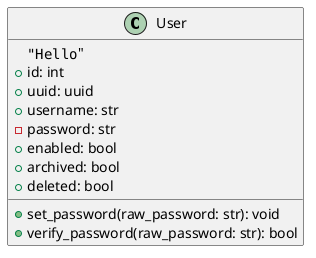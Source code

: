 @startuml user
class User {
    """Hello"""
    +id: int
    +uuid: uuid
    +username: str
    -password: str
    +enabled: bool
    +archived: bool
    +deleted: bool
    +set_password(raw_password: str): void
    +verify_password(raw_password: str): bool
}
@enduml